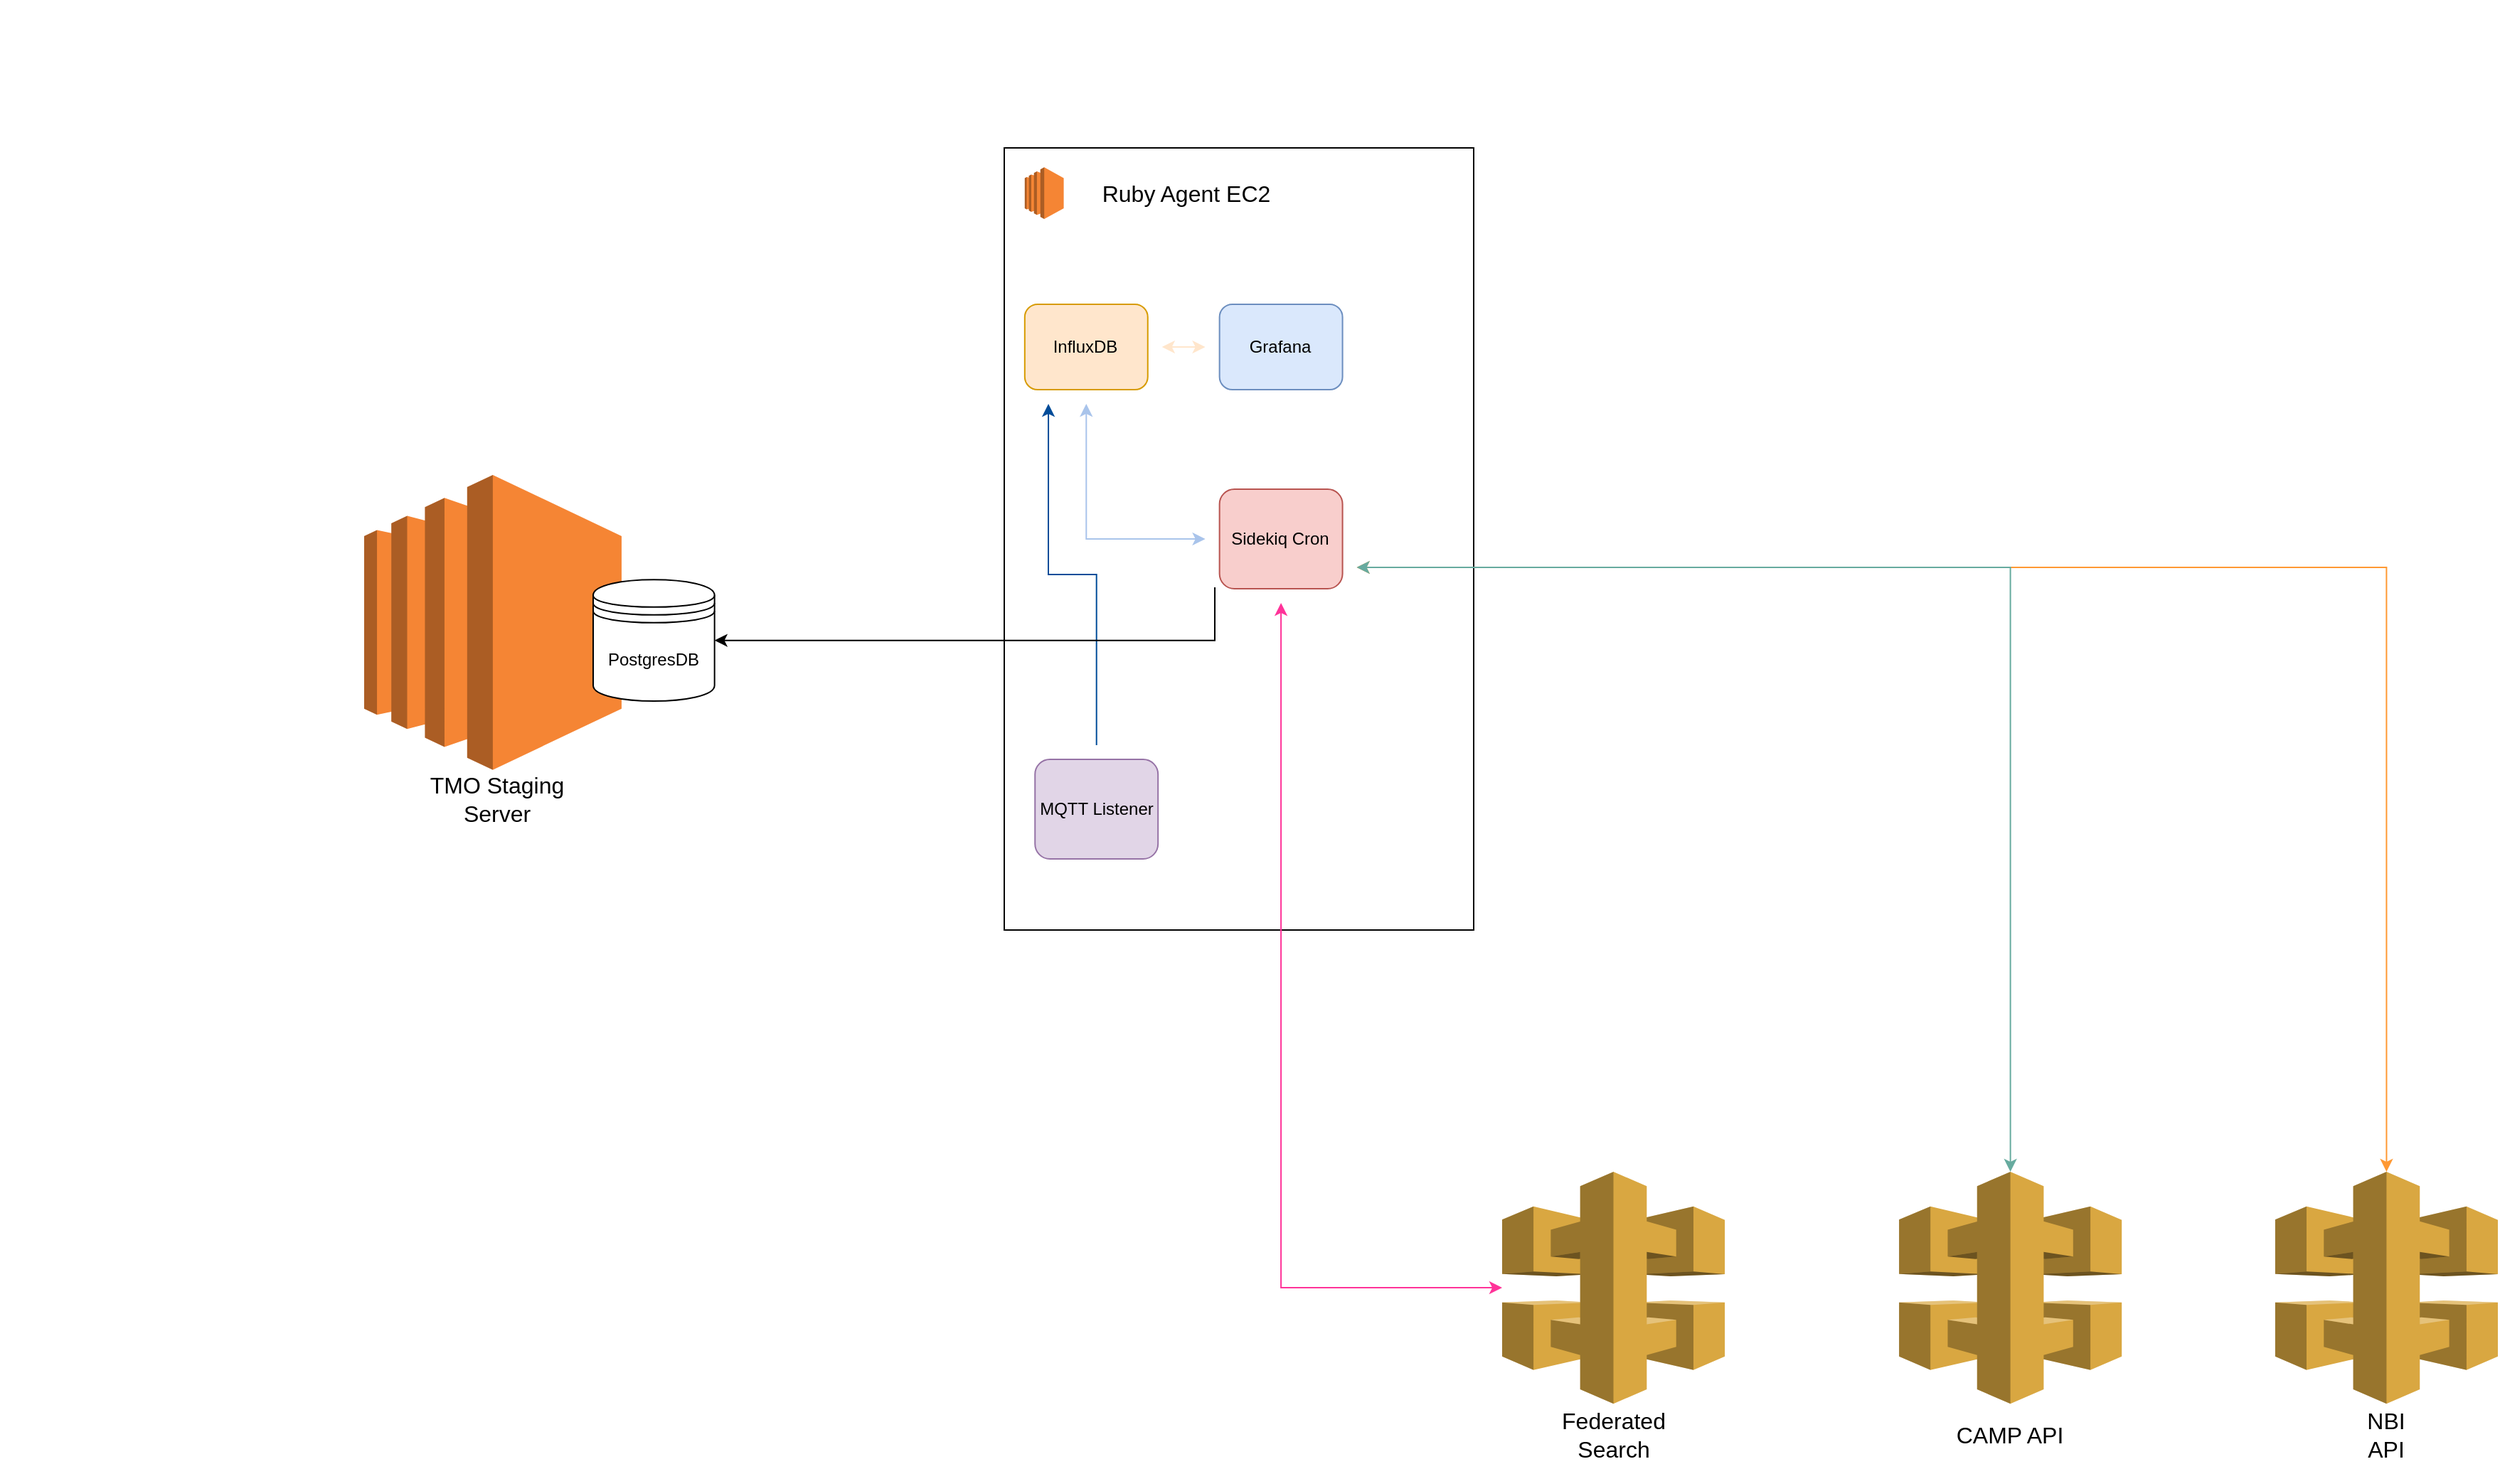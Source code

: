 <mxfile version="24.0.1" type="github">
  <diagram name="Page-1" id="Kr2ntku6KOnwrp9GdXT6">
    <mxGraphModel dx="2368" dy="2134" grid="1" gridSize="10" guides="1" tooltips="1" connect="1" arrows="1" fold="1" page="0" pageScale="1" pageWidth="850" pageHeight="1100" math="0" shadow="0">
      <root>
        <mxCell id="0" />
        <mxCell id="1" parent="0" />
        <mxCell id="vMozbLv-OElXNJwPQnX--14" value="" style="whiteSpace=wrap;html=1;" vertex="1" parent="1">
          <mxGeometry x="560" y="-330" width="330" height="550" as="geometry" />
        </mxCell>
        <mxCell id="RGzQTjB-QN1Bn-FcTvta-18" value="" style="group" parent="1" vertex="1" connectable="0">
          <mxGeometry x="-146" y="-434" width="350" height="262" as="geometry" />
        </mxCell>
        <mxCell id="RGzQTjB-QN1Bn-FcTvta-19" value="" style="group" parent="RGzQTjB-QN1Bn-FcTvta-18" vertex="1" connectable="0">
          <mxGeometry x="256" y="334" width="187" height="262" as="geometry" />
        </mxCell>
        <mxCell id="RGzQTjB-QN1Bn-FcTvta-20" value="" style="outlineConnect=0;dashed=0;verticalLabelPosition=bottom;verticalAlign=top;align=center;html=1;shape=mxgraph.aws3.ec2;fillColor=#F58534;gradientColor=none;" parent="RGzQTjB-QN1Bn-FcTvta-19" vertex="1">
          <mxGeometry width="180.97" height="207.338" as="geometry" />
        </mxCell>
        <mxCell id="RGzQTjB-QN1Bn-FcTvta-21" value="TMO Staging Server" style="text;strokeColor=none;fillColor=none;html=1;align=center;verticalAlign=middle;whiteSpace=wrap;rounded=0;fontSize=16;" parent="RGzQTjB-QN1Bn-FcTvta-19" vertex="1">
          <mxGeometry x="30.24" y="213.935" width="126.52" height="28.273" as="geometry" />
        </mxCell>
        <mxCell id="RGzQTjB-QN1Bn-FcTvta-24" value="PostgresDB" style="shape=datastore;whiteSpace=wrap;html=1;" parent="RGzQTjB-QN1Bn-FcTvta-18" vertex="1">
          <mxGeometry x="417" y="407.67" width="85.33" height="85.33" as="geometry" />
        </mxCell>
        <mxCell id="RGzQTjB-QN1Bn-FcTvta-35" value="" style="group" parent="1" vertex="1" connectable="0">
          <mxGeometry x="910" y="390" width="700" height="200" as="geometry" />
        </mxCell>
        <mxCell id="RGzQTjB-QN1Bn-FcTvta-32" value="" style="group" parent="RGzQTjB-QN1Bn-FcTvta-35" vertex="1" connectable="0">
          <mxGeometry width="156.542" height="196.863" as="geometry" />
        </mxCell>
        <mxCell id="RGzQTjB-QN1Bn-FcTvta-25" value="" style="outlineConnect=0;dashed=0;verticalLabelPosition=bottom;verticalAlign=top;align=center;html=1;shape=mxgraph.aws3.api_gateway;fillColor=#D9A741;gradientColor=none;" parent="RGzQTjB-QN1Bn-FcTvta-32" vertex="1">
          <mxGeometry width="156.542" height="163.137" as="geometry" />
        </mxCell>
        <mxCell id="RGzQTjB-QN1Bn-FcTvta-30" value="Federated Search" style="text;strokeColor=none;fillColor=none;html=1;align=center;verticalAlign=middle;whiteSpace=wrap;rounded=0;fontSize=16;" parent="RGzQTjB-QN1Bn-FcTvta-32" vertex="1">
          <mxGeometry x="50.823" y="173.333" width="54.895" height="23.529" as="geometry" />
        </mxCell>
        <mxCell id="RGzQTjB-QN1Bn-FcTvta-33" value="" style="group" parent="RGzQTjB-QN1Bn-FcTvta-35" vertex="1" connectable="0">
          <mxGeometry x="279.048" width="156.542" height="200" as="geometry" />
        </mxCell>
        <mxCell id="RGzQTjB-QN1Bn-FcTvta-26" value="" style="outlineConnect=0;dashed=0;verticalLabelPosition=bottom;verticalAlign=top;align=center;html=1;shape=mxgraph.aws3.api_gateway;fillColor=#D9A741;gradientColor=none;" parent="RGzQTjB-QN1Bn-FcTvta-33" vertex="1">
          <mxGeometry width="156.542" height="163.137" as="geometry" />
        </mxCell>
        <mxCell id="RGzQTjB-QN1Bn-FcTvta-29" value="CAMP API" style="text;strokeColor=none;fillColor=none;html=1;align=center;verticalAlign=middle;whiteSpace=wrap;rounded=0;fontSize=16;" parent="RGzQTjB-QN1Bn-FcTvta-33" vertex="1">
          <mxGeometry x="36.432" y="170.196" width="83.669" height="29.804" as="geometry" />
        </mxCell>
        <mxCell id="RGzQTjB-QN1Bn-FcTvta-34" value="" style="group" parent="RGzQTjB-QN1Bn-FcTvta-35" vertex="1" connectable="0">
          <mxGeometry x="543.458" width="156.542" height="200" as="geometry" />
        </mxCell>
        <mxCell id="RGzQTjB-QN1Bn-FcTvta-27" value="" style="outlineConnect=0;dashed=0;verticalLabelPosition=bottom;verticalAlign=top;align=center;html=1;shape=mxgraph.aws3.api_gateway;fillColor=#D9A741;gradientColor=none;" parent="RGzQTjB-QN1Bn-FcTvta-34" vertex="1">
          <mxGeometry width="156.542" height="163.137" as="geometry" />
        </mxCell>
        <mxCell id="RGzQTjB-QN1Bn-FcTvta-28" value="NBI API" style="text;strokeColor=none;fillColor=none;html=1;align=center;verticalAlign=middle;whiteSpace=wrap;rounded=0;fontSize=16;" parent="RGzQTjB-QN1Bn-FcTvta-34" vertex="1">
          <mxGeometry x="50.823" y="170.196" width="54.895" height="29.804" as="geometry" />
        </mxCell>
        <mxCell id="vMozbLv-OElXNJwPQnX--1" style="edgeStyle=orthogonalEdgeStyle;rounded=0;orthogonalLoop=1;jettySize=auto;html=1;strokeColor=#FF9933;startArrow=classic;startFill=1;exitX=0.5;exitY=0;exitDx=0;exitDy=0;exitPerimeter=0;" edge="1" parent="1" source="RGzQTjB-QN1Bn-FcTvta-27" target="RGzQTjB-QN1Bn-FcTvta-12">
          <mxGeometry relative="1" as="geometry">
            <mxPoint x="890" y="220" as="targetPoint" />
            <Array as="points">
              <mxPoint x="1532" y="-35" />
            </Array>
          </mxGeometry>
        </mxCell>
        <mxCell id="vMozbLv-OElXNJwPQnX--3" style="edgeStyle=orthogonalEdgeStyle;rounded=0;orthogonalLoop=1;jettySize=auto;html=1;startArrow=classic;startFill=1;strokeColor=#67AB9F;exitX=0.5;exitY=0;exitDx=0;exitDy=0;exitPerimeter=0;" edge="1" parent="1" source="RGzQTjB-QN1Bn-FcTvta-26" target="RGzQTjB-QN1Bn-FcTvta-12">
          <mxGeometry relative="1" as="geometry">
            <mxPoint x="820" y="80" as="targetPoint" />
            <Array as="points">
              <mxPoint x="1267" y="-35" />
            </Array>
          </mxGeometry>
        </mxCell>
        <mxCell id="vMozbLv-OElXNJwPQnX--6" style="edgeStyle=orthogonalEdgeStyle;rounded=0;orthogonalLoop=1;jettySize=auto;html=1;startArrow=classic;startFill=1;strokeColor=#FF3399;" edge="1" parent="1" source="RGzQTjB-QN1Bn-FcTvta-25" target="RGzQTjB-QN1Bn-FcTvta-12">
          <mxGeometry relative="1" as="geometry" />
        </mxCell>
        <mxCell id="vMozbLv-OElXNJwPQnX--13" value="Ruby Agent EC2" style="text;strokeColor=none;fillColor=none;html=1;align=center;verticalAlign=middle;whiteSpace=wrap;rounded=0;fontSize=16;" vertex="1" parent="1">
          <mxGeometry x="606.12" y="-313.17" width="163.88" height="30" as="geometry" />
        </mxCell>
        <mxCell id="RGzQTjB-QN1Bn-FcTvta-9" value="" style="outlineConnect=0;dashed=0;verticalLabelPosition=bottom;verticalAlign=top;align=center;html=1;shape=mxgraph.aws3.ec2;fillColor=#F58534;gradientColor=none;" parent="1" vertex="1">
          <mxGeometry x="574.412" y="-316.34" width="27.382" height="36.34" as="geometry" />
        </mxCell>
        <mxCell id="RGzQTjB-QN1Bn-FcTvta-13" value="MQTT Listener" style="rounded=1;whiteSpace=wrap;html=1;perimeterSpacing=10;fillColor=#e1d5e7;strokeColor=#9673a6;" parent="1" vertex="1">
          <mxGeometry x="581.618" y="100" width="86.471" height="70" as="geometry" />
        </mxCell>
        <mxCell id="vMozbLv-OElXNJwPQnX--9" value="InfluxDB" style="rounded=1;whiteSpace=wrap;html=1;perimeterSpacing=10;fillColor=#ffe6cc;strokeColor=#d79b00;" vertex="1" parent="1">
          <mxGeometry x="574.412" y="-220" width="86.471" height="60" as="geometry" />
        </mxCell>
        <mxCell id="vMozbLv-OElXNJwPQnX--10" value="Grafana" style="rounded=1;whiteSpace=wrap;html=1;perimeterSpacing=10;fillColor=#dae8fc;strokeColor=#6c8ebf;" vertex="1" parent="1">
          <mxGeometry x="711.324" y="-220" width="86.471" height="60" as="geometry" />
        </mxCell>
        <mxCell id="vMozbLv-OElXNJwPQnX--11" style="edgeStyle=orthogonalEdgeStyle;rounded=0;orthogonalLoop=1;jettySize=auto;html=1;strokeColor=#FFE6CC;startArrow=classic;startFill=1;" edge="1" parent="1" source="vMozbLv-OElXNJwPQnX--9" target="vMozbLv-OElXNJwPQnX--10">
          <mxGeometry relative="1" as="geometry" />
        </mxCell>
        <mxCell id="RGzQTjB-QN1Bn-FcTvta-12" value="Sidekiq Cron" style="rounded=1;whiteSpace=wrap;html=1;perimeterSpacing=10;fillColor=#f8cecc;strokeColor=#b85450;" parent="1" vertex="1">
          <mxGeometry x="711.324" y="-90" width="86.471" height="70" as="geometry" />
        </mxCell>
        <mxCell id="vMozbLv-OElXNJwPQnX--12" style="edgeStyle=orthogonalEdgeStyle;rounded=0;orthogonalLoop=1;jettySize=auto;html=1;strokeColor=#A9C4EB;startArrow=classic;startFill=1;" edge="1" parent="1" source="RGzQTjB-QN1Bn-FcTvta-12" target="vMozbLv-OElXNJwPQnX--9">
          <mxGeometry relative="1" as="geometry" />
        </mxCell>
        <mxCell id="vMozbLv-OElXNJwPQnX--16" style="edgeStyle=orthogonalEdgeStyle;rounded=0;orthogonalLoop=1;jettySize=auto;html=1;entryX=0.25;entryY=1;entryDx=0;entryDy=0;strokeColor=#004C99;" edge="1" parent="1" source="RGzQTjB-QN1Bn-FcTvta-13" target="vMozbLv-OElXNJwPQnX--9">
          <mxGeometry relative="1" as="geometry" />
        </mxCell>
        <mxCell id="vMozbLv-OElXNJwPQnX--18" style="edgeStyle=orthogonalEdgeStyle;rounded=0;orthogonalLoop=1;jettySize=auto;html=1;entryX=0.063;entryY=0.878;entryDx=0;entryDy=0;entryPerimeter=0;startArrow=classic;startFill=1;endArrow=none;endFill=0;" edge="1" parent="1" source="RGzQTjB-QN1Bn-FcTvta-24" target="RGzQTjB-QN1Bn-FcTvta-12">
          <mxGeometry relative="1" as="geometry" />
        </mxCell>
      </root>
    </mxGraphModel>
  </diagram>
</mxfile>
